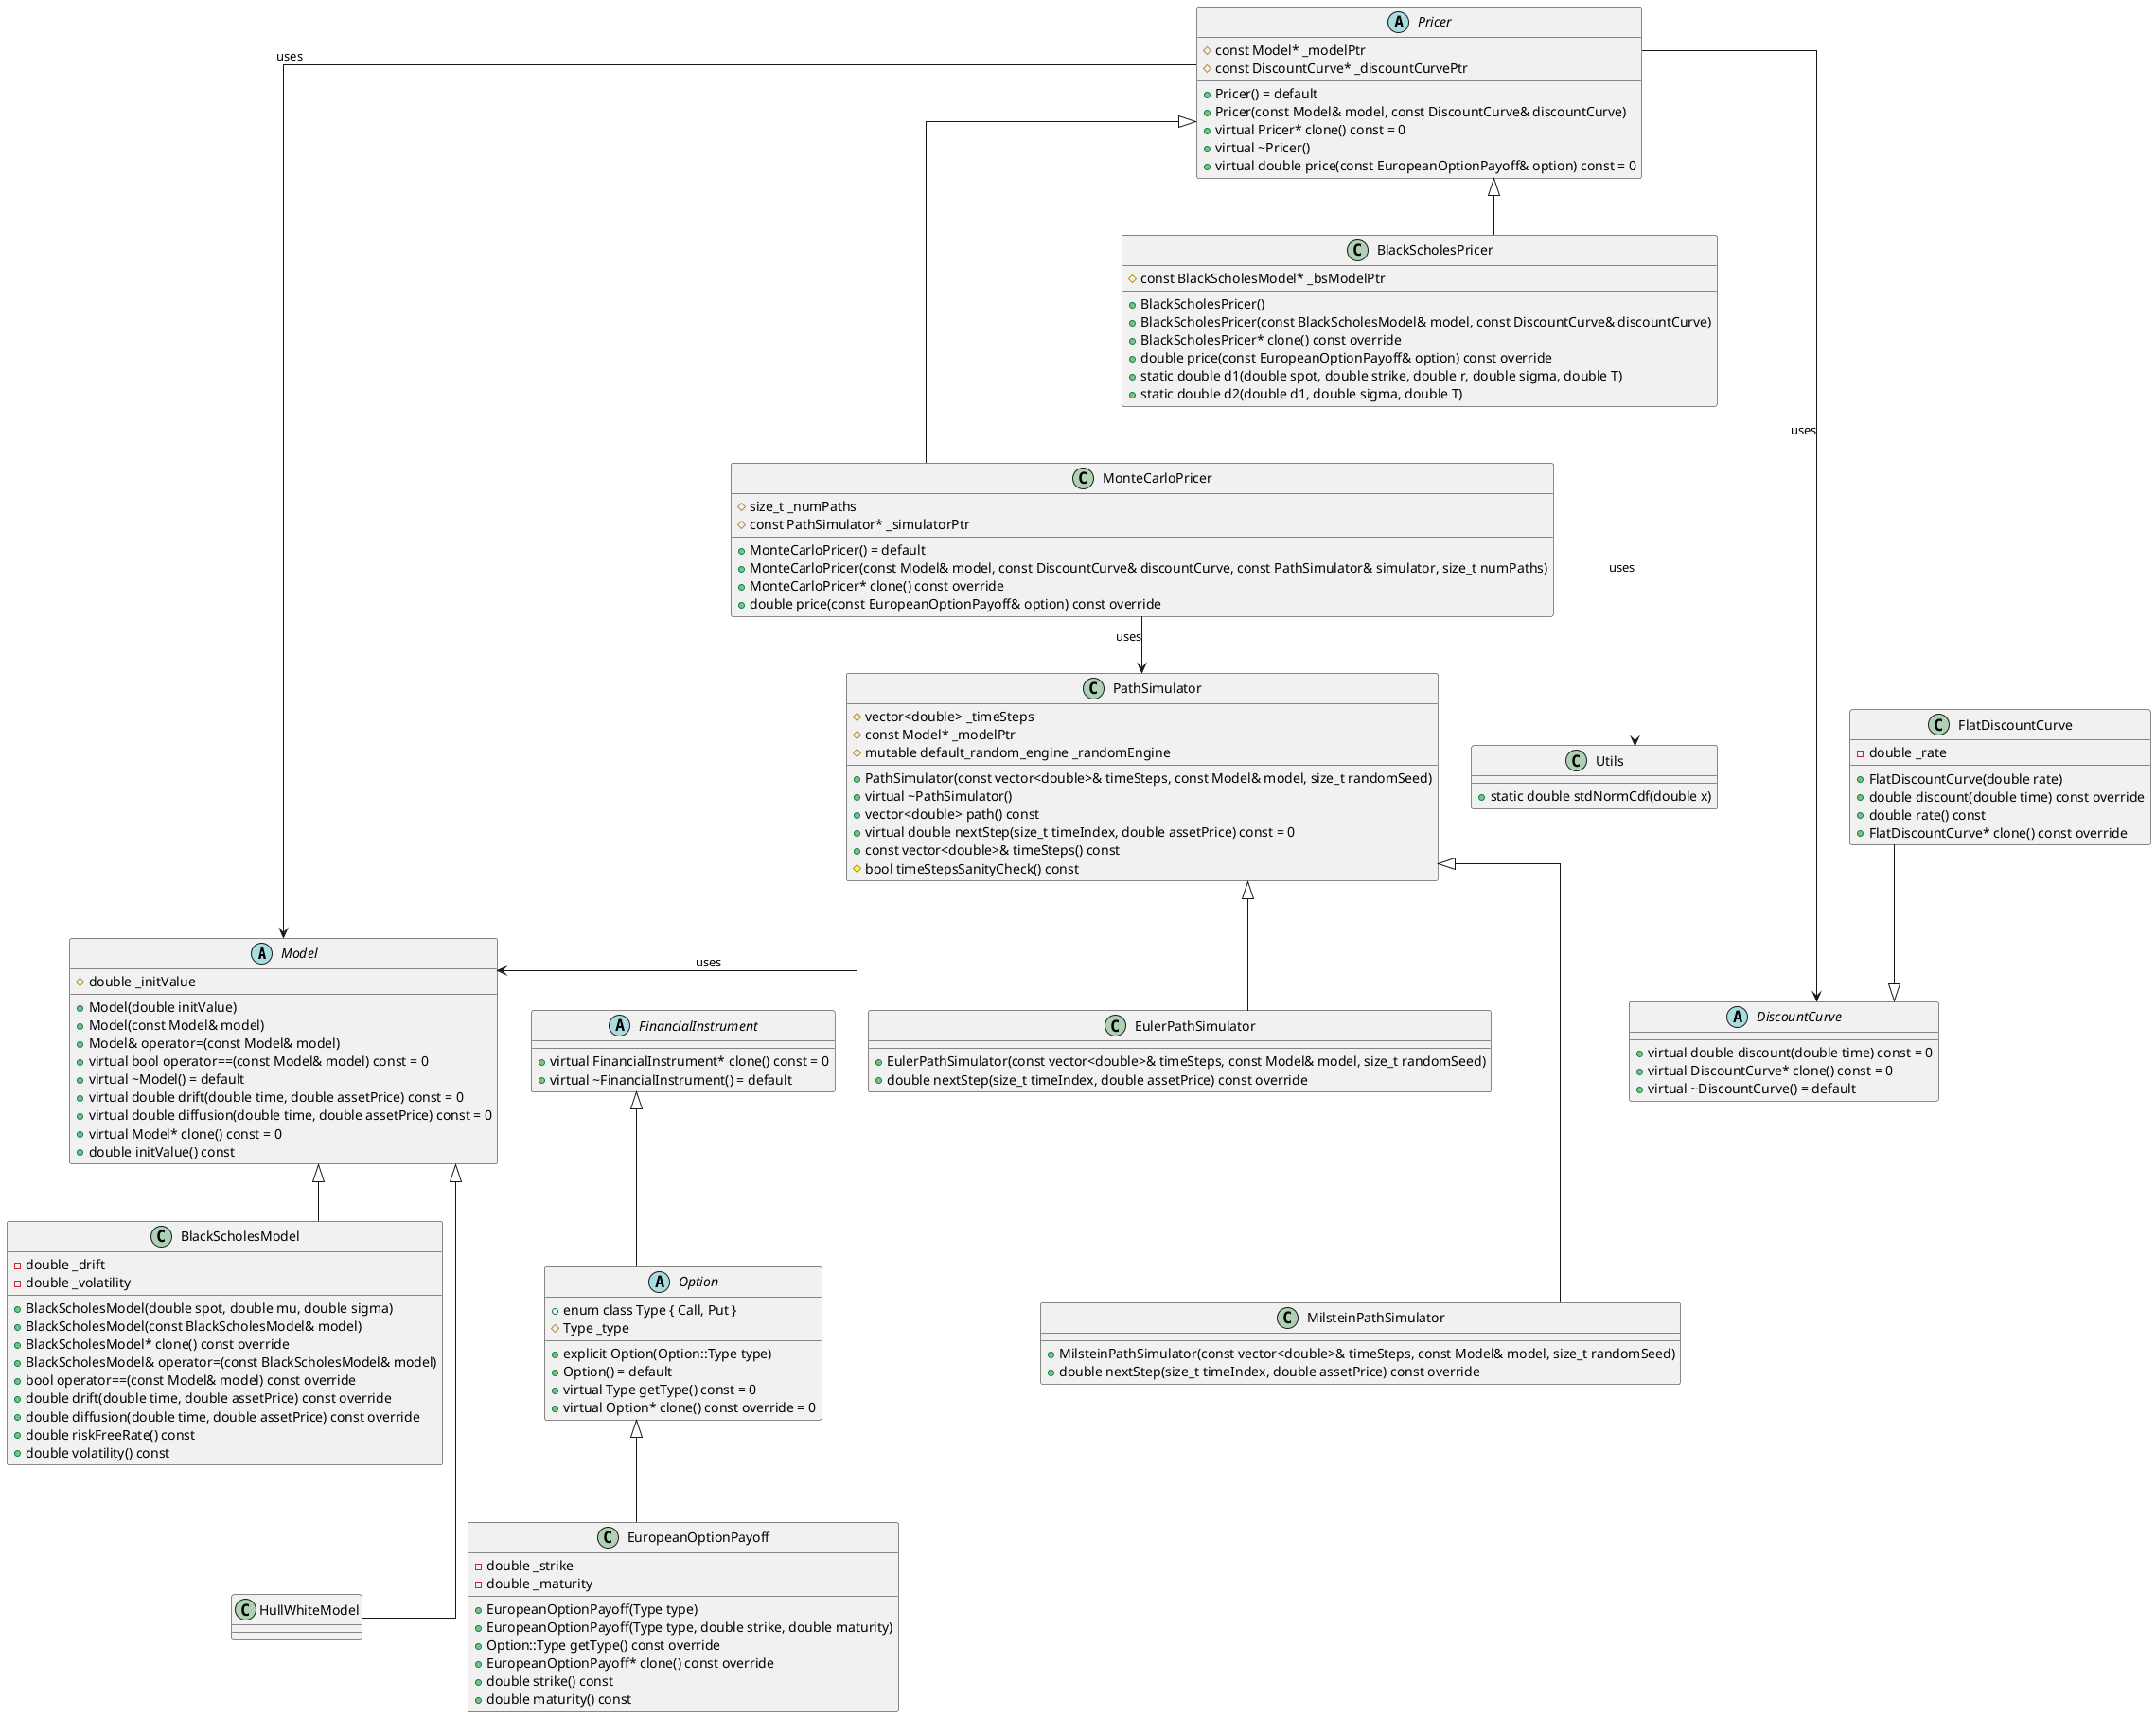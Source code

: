 @startuml
top to bottom direction
skinparam linetype ortho

' ===== Model Hierarchy =====
abstract class Model {
    +Model(double initValue)
    +Model(const Model& model)
    +Model& operator=(const Model& model)
    +virtual bool operator==(const Model& model) const = 0
    +virtual ~Model() = default
    +virtual double drift(double time, double assetPrice) const = 0
    +virtual double diffusion(double time, double assetPrice) const = 0
    +virtual Model* clone() const = 0
    +double initValue() const
    #double _initValue
}

class BlackScholesModel {
    +BlackScholesModel(double spot, double mu, double sigma)
    +BlackScholesModel(const BlackScholesModel& model)
    +BlackScholesModel* clone() const override
    +BlackScholesModel& operator=(const BlackScholesModel& model)
    +bool operator==(const Model& model) const override
    +double drift(double time, double assetPrice) const override
    +double diffusion(double time, double assetPrice) const override
    +double riskFreeRate() const
    +double volatility() const
    -double _drift
    -double _volatility
}

class HullWhiteModel {
    ' For stochastic interest rate models
    ' TODO: Implementation pending
}

BlackScholesModel --|> Model
HullWhiteModel --|> Model

' Force vertical stacking for Model group
Model -[hidden]down- BlackScholesModel
BlackScholesModel -[hidden]down- HullWhiteModel

' ===== Financial Instrument Hierarchy =====
abstract class FinancialInstrument {
    +virtual FinancialInstrument* clone() const = 0
    +virtual ~FinancialInstrument() = default
}

abstract class Option {
    +enum class Type { Call, Put }
    +explicit Option(Option::Type type)
    +Option() = default
    +virtual Type getType() const = 0
    +virtual Option* clone() const override = 0
    #Type _type
}

class EuropeanOptionPayoff {
    +EuropeanOptionPayoff(Type type)
    +EuropeanOptionPayoff(Type type, double strike, double maturity)
    +Option::Type getType() const override
    +EuropeanOptionPayoff* clone() const override
    +double strike() const
    +double maturity() const
    -double _strike
    -double _maturity
}

FinancialInstrument <|-- Option
Option <|-- EuropeanOptionPayoff

' Force vertical stacking for FinancialInstrument group
FinancialInstrument -[hidden]down- Option
Option -[hidden]down- EuropeanOptionPayoff

' ===== Discount Curve Hierarchy =====
abstract class DiscountCurve {
    +virtual double discount(double time) const = 0
    +virtual DiscountCurve* clone() const = 0
    +virtual ~DiscountCurve() = default
}

class FlatDiscountCurve {
    +FlatDiscountCurve(double rate)
    +double discount(double time) const override
    +double rate() const
    +FlatDiscountCurve* clone() const override
    -double _rate
}

FlatDiscountCurve --|> DiscountCurve

' ===== Pricing Method Hierarchy =====
abstract class Pricer {
    +Pricer() = default
    +Pricer(const Model& model, const DiscountCurve& discountCurve)
    +virtual Pricer* clone() const = 0
    +virtual ~Pricer()
    +virtual double price(const EuropeanOptionPayoff& option) const = 0
    #const Model* _modelPtr
    #const DiscountCurve* _discountCurvePtr
}

class BlackScholesPricer {
    +BlackScholesPricer()
    +BlackScholesPricer(const BlackScholesModel& model, const DiscountCurve& discountCurve)
    +BlackScholesPricer* clone() const override
    +double price(const EuropeanOptionPayoff& option) const override
    +static double d1(double spot, double strike, double r, double sigma, double T)
    +static double d2(double d1, double sigma, double T)
    #const BlackScholesModel* _bsModelPtr
}

class MonteCarloPricer {
    +MonteCarloPricer() = default
    +MonteCarloPricer(const Model& model, const DiscountCurve& discountCurve, const PathSimulator& simulator, size_t numPaths)
    +MonteCarloPricer* clone() const override
    +double price(const EuropeanOptionPayoff& option) const override
    #size_t _numPaths
    #const PathSimulator* _simulatorPtr
}

BlackScholesPricer --|> Pricer
MonteCarloPricer --|> Pricer

' Force vertical stacking for Pricer group
Pricer -[hidden]down- BlackScholesPricer
BlackScholesPricer -[hidden]down- MonteCarloPricer

' ===== Path Simulator Hierarchy =====
class PathSimulator {
    +PathSimulator(const vector<double>& timeSteps, const Model& model, size_t randomSeed)
    +virtual ~PathSimulator()
    +vector<double> path() const
    +virtual double nextStep(size_t timeIndex, double assetPrice) const = 0
    +const vector<double>& timeSteps() const
    #bool timeStepsSanityCheck() const
    #vector<double> _timeSteps
    #const Model* _modelPtr
    #mutable default_random_engine _randomEngine
}

class EulerPathSimulator {
    +EulerPathSimulator(const vector<double>& timeSteps, const Model& model, size_t randomSeed)
    +double nextStep(size_t timeIndex, double assetPrice) const override
}

class MilsteinPathSimulator {
    +MilsteinPathSimulator(const vector<double>& timeSteps, const Model& model, size_t randomSeed)
    +double nextStep(size_t timeIndex, double assetPrice) const override
}

EulerPathSimulator --|> PathSimulator
MilsteinPathSimulator --|> PathSimulator

' Force vertical stacking for PathSimulator group
PathSimulator -[hidden]down- EulerPathSimulator
EulerPathSimulator -[hidden]down- MilsteinPathSimulator

' ===== Utils Class =====
class Utils {
    +static double stdNormCdf(double x)
}

' ===== Relationships between hierarchies =====
Pricer --> Model : uses
Pricer --> DiscountCurve : uses
MonteCarloPricer --> PathSimulator : uses
PathSimulator --> Model : uses
BlackScholesPricer --> Utils : uses

' ===== Horizontal spacing between hierarchies =====
Model -[hidden]right- FinancialInstrument
FinancialInstrument -[hidden]right- DiscountCurve
DiscountCurve -[hidden]right- Pricer
Pricer -[hidden]right- PathSimulator
PathSimulator -[hidden]right- Utils

@enduml